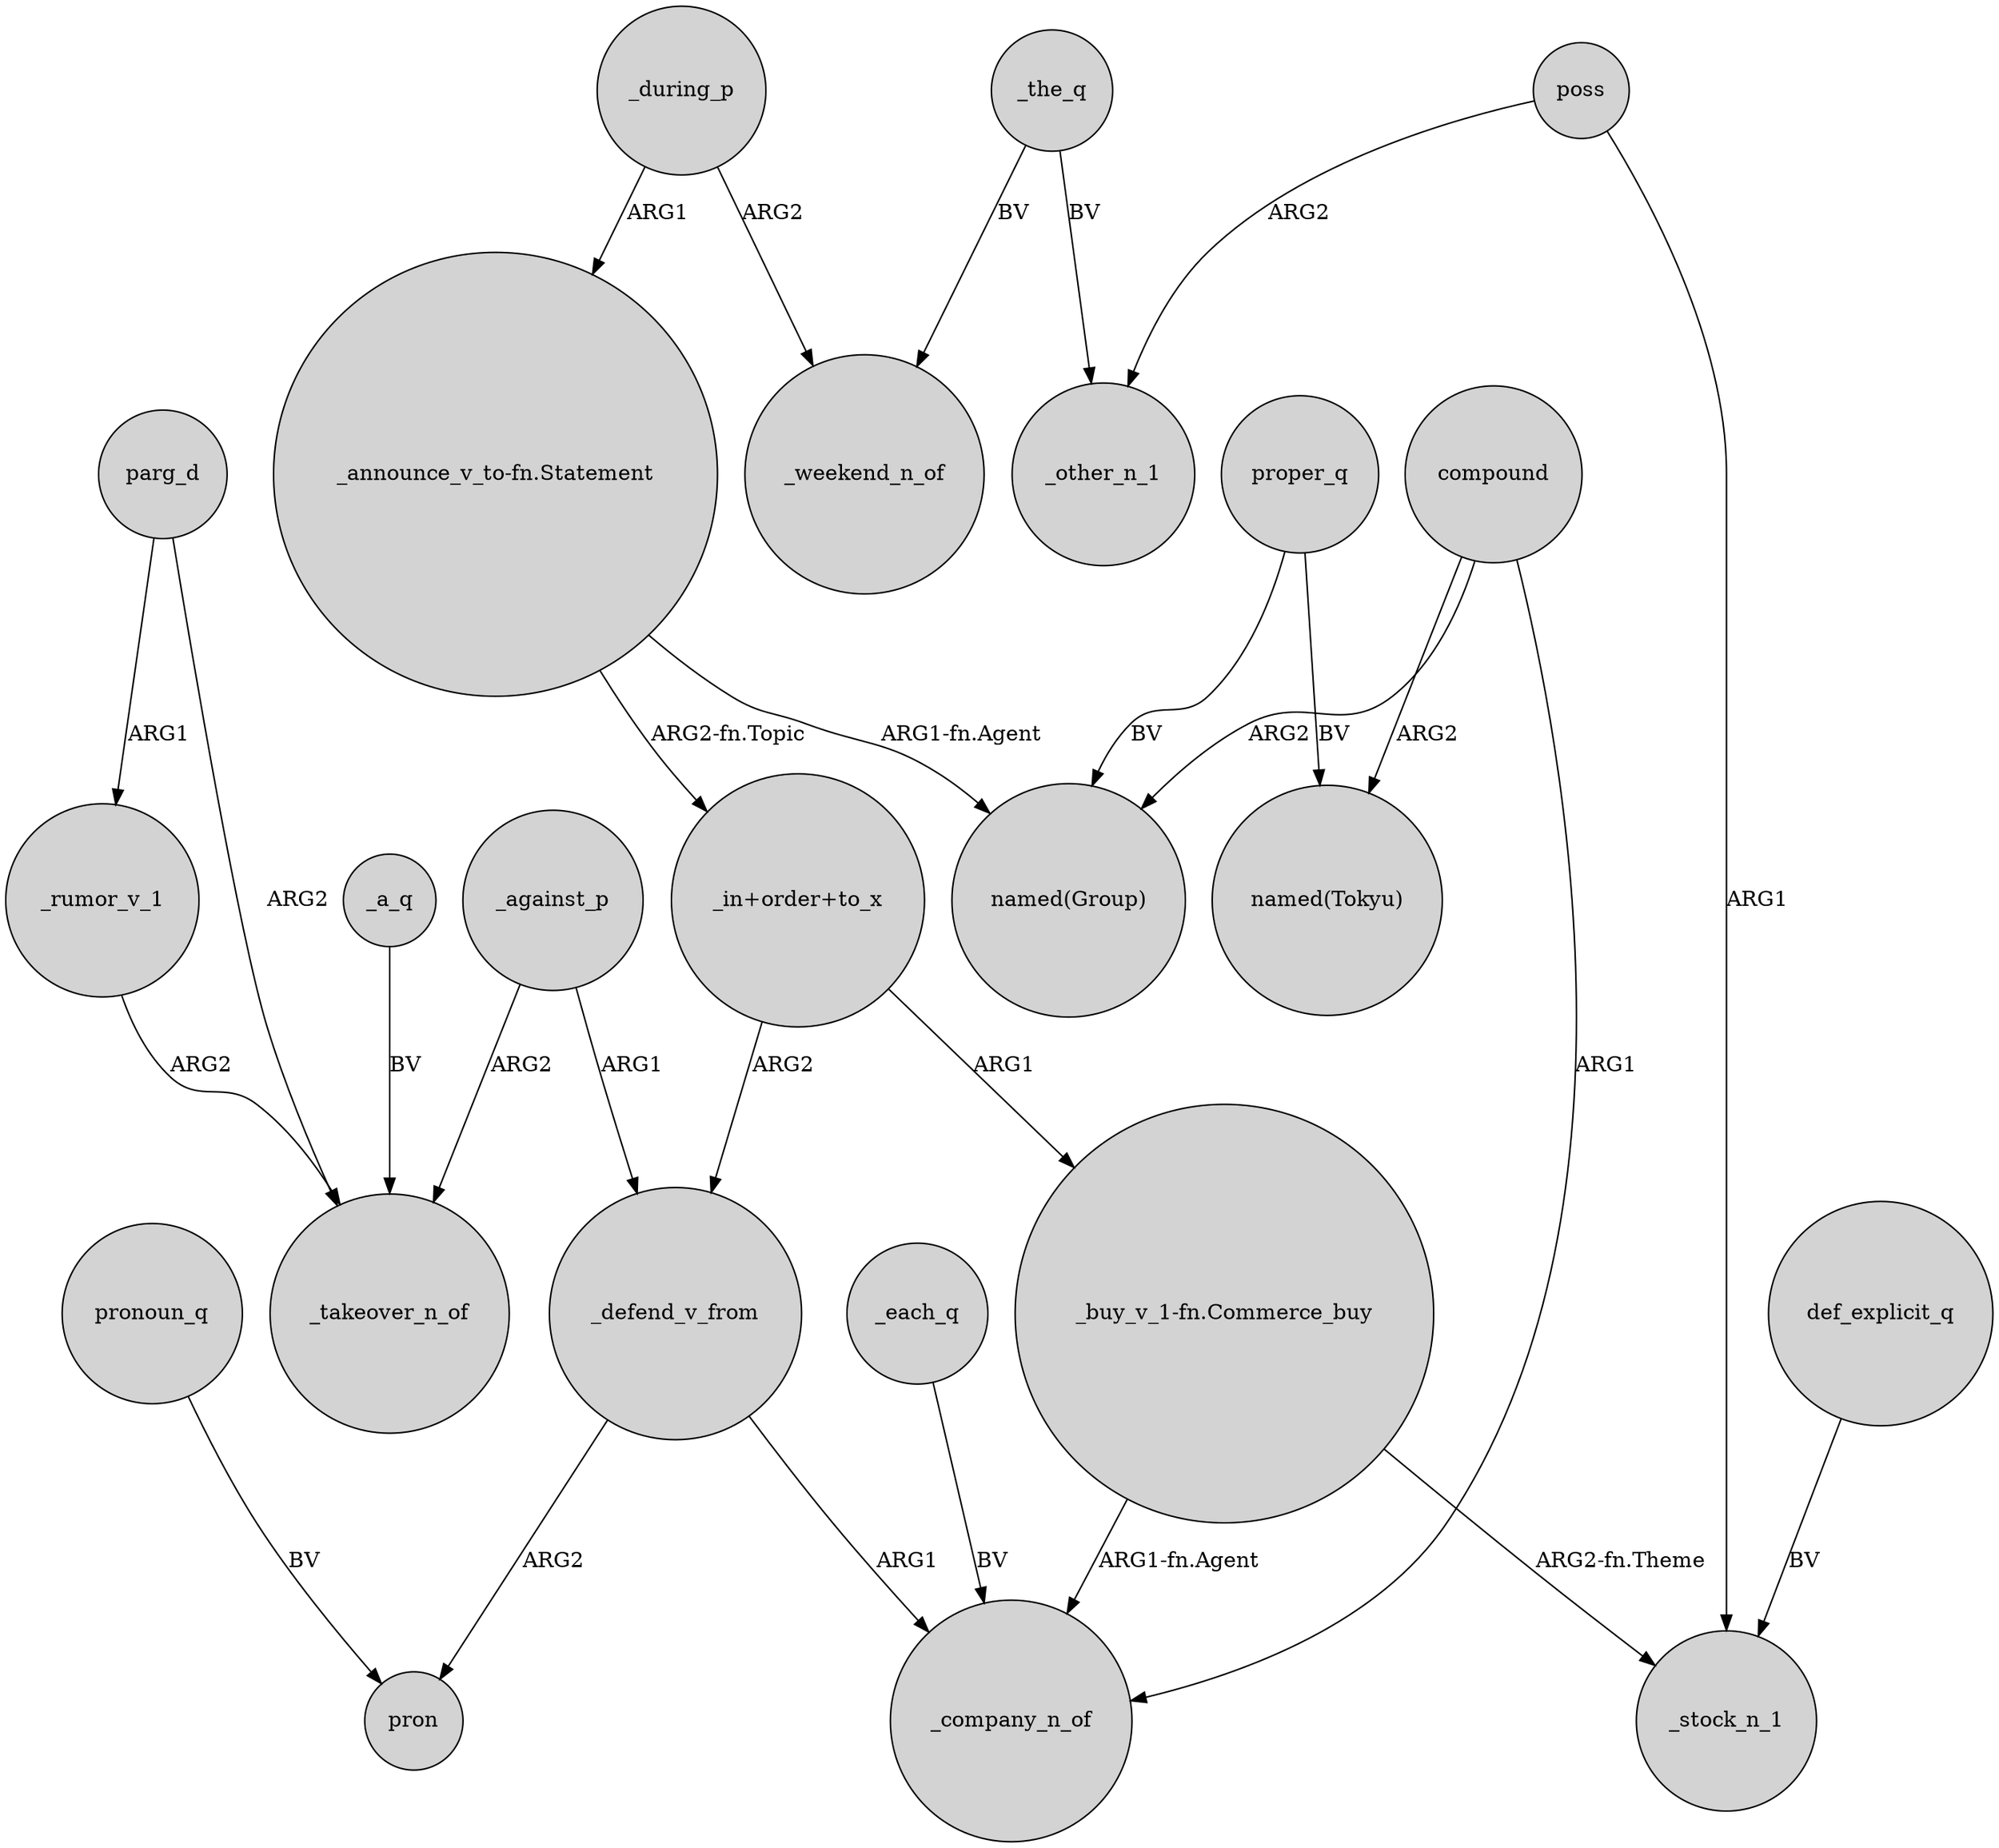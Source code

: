 digraph {
	node [shape=circle style=filled]
	_each_q -> _company_n_of [label=BV]
	parg_d -> _rumor_v_1 [label=ARG1]
	_against_p -> _defend_v_from [label=ARG1]
	_against_p -> _takeover_n_of [label=ARG2]
	_rumor_v_1 -> _takeover_n_of [label=ARG2]
	_a_q -> _takeover_n_of [label=BV]
	poss -> _other_n_1 [label=ARG2]
	poss -> _stock_n_1 [label=ARG1]
	"_in+order+to_x" -> _defend_v_from [label=ARG2]
	"_in+order+to_x" -> "_buy_v_1-fn.Commerce_buy" [label=ARG1]
	def_explicit_q -> _stock_n_1 [label=BV]
	_during_p -> "_announce_v_to-fn.Statement" [label=ARG1]
	compound -> "named(Tokyu)" [label=ARG2]
	compound -> _company_n_of [label=ARG1]
	_defend_v_from -> _company_n_of [label=ARG1]
	pronoun_q -> pron [label=BV]
	_the_q -> _other_n_1 [label=BV]
	_defend_v_from -> pron [label=ARG2]
	_the_q -> _weekend_n_of [label=BV]
	"_announce_v_to-fn.Statement" -> "named(Group)" [label="ARG1-fn.Agent"]
	parg_d -> _takeover_n_of [label=ARG2]
	_during_p -> _weekend_n_of [label=ARG2]
	compound -> "named(Group)" [label=ARG2]
	proper_q -> "named(Tokyu)" [label=BV]
	proper_q -> "named(Group)" [label=BV]
	"_buy_v_1-fn.Commerce_buy" -> _stock_n_1 [label="ARG2-fn.Theme"]
	"_buy_v_1-fn.Commerce_buy" -> _company_n_of [label="ARG1-fn.Agent"]
	"_announce_v_to-fn.Statement" -> "_in+order+to_x" [label="ARG2-fn.Topic"]
}
